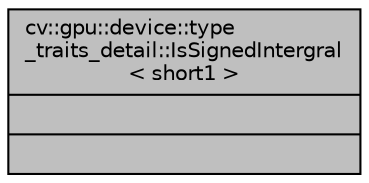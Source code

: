 digraph "cv::gpu::device::type_traits_detail::IsSignedIntergral&lt; short1 &gt;"
{
 // LATEX_PDF_SIZE
  edge [fontname="Helvetica",fontsize="10",labelfontname="Helvetica",labelfontsize="10"];
  node [fontname="Helvetica",fontsize="10",shape=record];
  Node1 [label="{cv::gpu::device::type\l_traits_detail::IsSignedIntergral\l\< short1 \>\n||}",height=0.2,width=0.4,color="black", fillcolor="grey75", style="filled", fontcolor="black",tooltip=" "];
}
